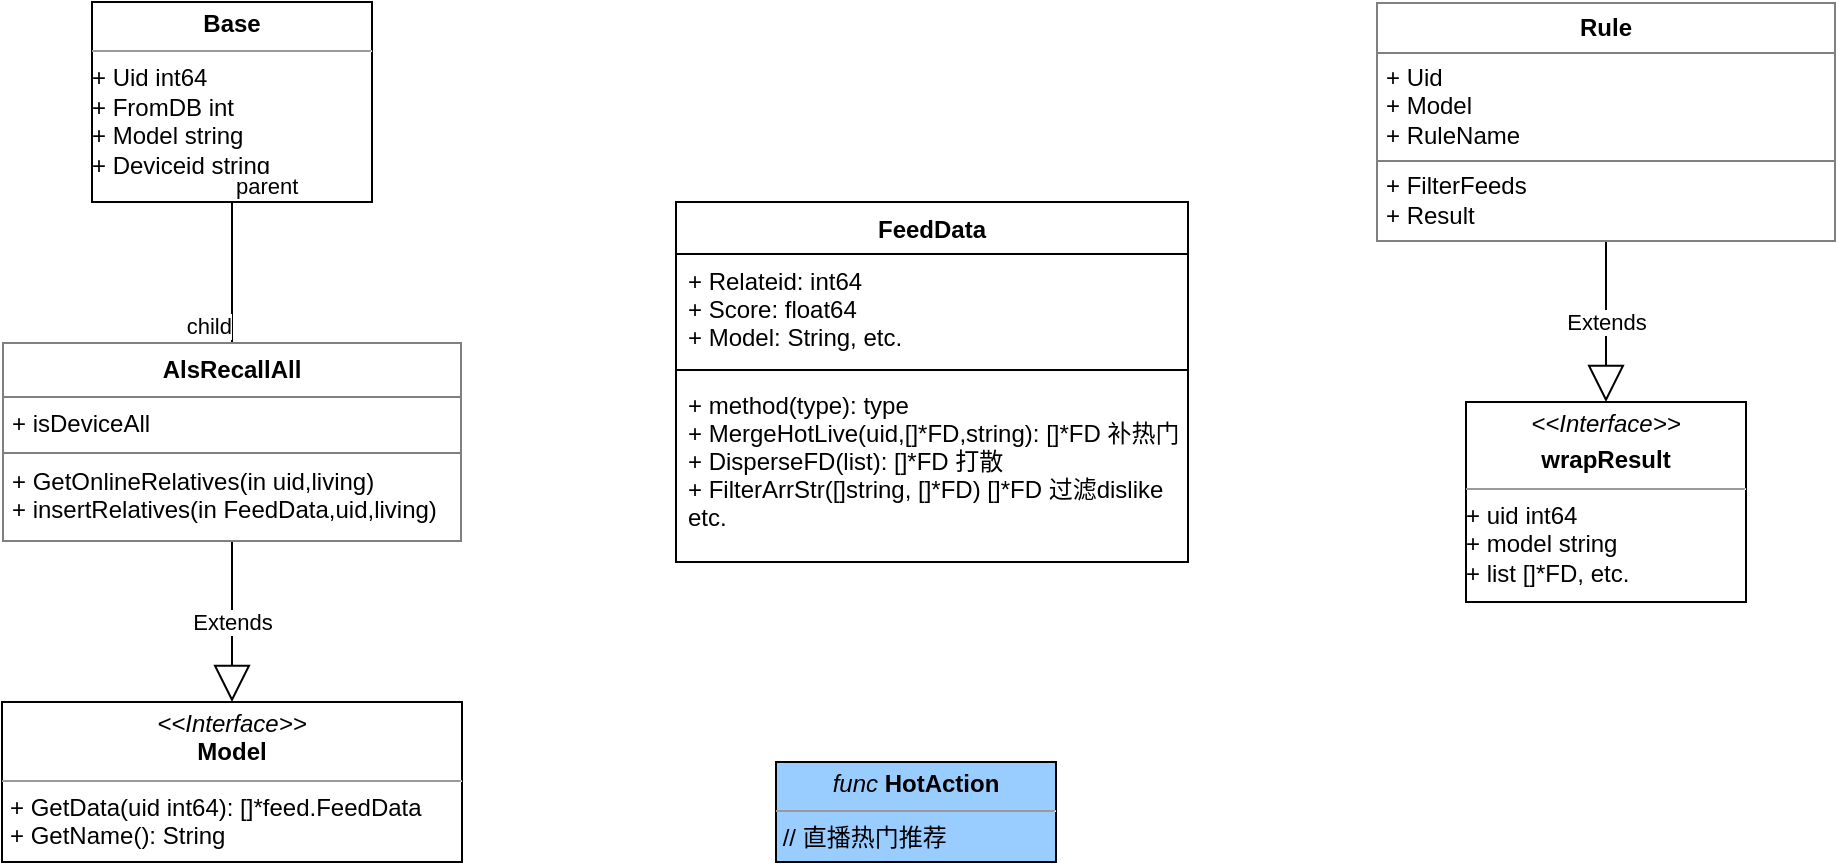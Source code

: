 <mxfile version="17.1.5" type="github">
  <diagram id="darZamEJXbMRb2Eap3pl" name="Page-1">
    <mxGraphModel dx="1422" dy="800" grid="1" gridSize="10" guides="1" tooltips="1" connect="1" arrows="1" fold="1" page="1" pageScale="1" pageWidth="827" pageHeight="1169" math="0" shadow="0">
      <root>
        <mxCell id="0" />
        <mxCell id="1" parent="0" />
        <mxCell id="x6dT7qXxnTMAF7nUAH5G-9" value="&lt;table border=&quot;1&quot; width=&quot;100%&quot; cellpadding=&quot;4&quot; style=&quot;width: 100% ; height: 100% ; border-collapse: collapse&quot;&gt;&lt;tbody&gt;&lt;tr&gt;&lt;th align=&quot;center&quot;&gt;&lt;b&gt;AlsRecallAll&lt;/b&gt;&lt;/th&gt;&lt;/tr&gt;&lt;tr&gt;&lt;td&gt;+ isDeviceAll&lt;/td&gt;&lt;/tr&gt;&lt;tr&gt;&lt;td&gt;+ GetOnlineRelatives(in uid,living)&lt;br&gt;+ insertRelatives(in FeedData,uid,living)&lt;br&gt;&lt;/td&gt;&lt;/tr&gt;&lt;/tbody&gt;&lt;/table&gt;" style="text;html=1;strokeColor=none;fillColor=none;overflow=fill;" vertex="1" parent="1">
          <mxGeometry x="53" y="270" width="230" height="100" as="geometry" />
        </mxCell>
        <mxCell id="x6dT7qXxnTMAF7nUAH5G-31" value="&lt;p style=&quot;margin: 0px ; margin-top: 4px ; text-align: center&quot;&gt;&lt;i&gt;&amp;lt;&amp;lt;Interface&amp;gt;&amp;gt;&lt;/i&gt;&lt;br&gt;&lt;b&gt;Model&lt;/b&gt;&lt;/p&gt;&lt;hr size=&quot;1&quot;&gt;&lt;p style=&quot;margin: 0px ; margin-left: 4px&quot;&gt;+ GetData(uid int64): []*feed.FeedData&lt;/p&gt;&lt;p style=&quot;margin: 0px ; margin-left: 4px&quot;&gt;+ GetName(): String&lt;br&gt;&lt;/p&gt;" style="verticalAlign=top;align=left;overflow=fill;fontSize=12;fontFamily=Helvetica;html=1;" vertex="1" parent="1">
          <mxGeometry x="53" y="450" width="230" height="80" as="geometry" />
        </mxCell>
        <mxCell id="x6dT7qXxnTMAF7nUAH5G-32" value="FeedData" style="swimlane;fontStyle=1;align=center;verticalAlign=top;childLayout=stackLayout;horizontal=1;startSize=26;horizontalStack=0;resizeParent=1;resizeParentMax=0;resizeLast=0;collapsible=1;marginBottom=0;" vertex="1" parent="1">
          <mxGeometry x="390" y="200" width="256" height="180" as="geometry" />
        </mxCell>
        <mxCell id="x6dT7qXxnTMAF7nUAH5G-33" value="+ Relateid: int64&#xa;+ Score: float64&#xa;+ Model: String, etc." style="text;strokeColor=none;fillColor=none;align=left;verticalAlign=top;spacingLeft=4;spacingRight=4;overflow=hidden;rotatable=0;points=[[0,0.5],[1,0.5]];portConstraint=eastwest;" vertex="1" parent="x6dT7qXxnTMAF7nUAH5G-32">
          <mxGeometry y="26" width="256" height="54" as="geometry" />
        </mxCell>
        <mxCell id="x6dT7qXxnTMAF7nUAH5G-34" value="" style="line;strokeWidth=1;fillColor=none;align=left;verticalAlign=middle;spacingTop=-1;spacingLeft=3;spacingRight=3;rotatable=0;labelPosition=right;points=[];portConstraint=eastwest;" vertex="1" parent="x6dT7qXxnTMAF7nUAH5G-32">
          <mxGeometry y="80" width="256" height="8" as="geometry" />
        </mxCell>
        <mxCell id="x6dT7qXxnTMAF7nUAH5G-35" value="+ method(type): type&#xa;+ MergeHotLive(uid,[]*FD,string): []*FD 补热门&#xa;+ DisperseFD(list): []*FD 打散&#xa;+ FilterArrStr([]string, []*FD) []*FD 过滤dislike&#xa;etc." style="text;strokeColor=none;fillColor=none;align=left;verticalAlign=top;spacingLeft=4;spacingRight=4;overflow=hidden;rotatable=0;points=[[0,0.5],[1,0.5]];portConstraint=eastwest;" vertex="1" parent="x6dT7qXxnTMAF7nUAH5G-32">
          <mxGeometry y="88" width="256" height="92" as="geometry" />
        </mxCell>
        <mxCell id="x6dT7qXxnTMAF7nUAH5G-108" value="Extends" style="endArrow=block;endSize=16;endFill=0;html=1;rounded=0;exitX=0.5;exitY=1;exitDx=0;exitDy=0;entryX=0.5;entryY=0;entryDx=0;entryDy=0;" edge="1" parent="1" source="x6dT7qXxnTMAF7nUAH5G-9" target="x6dT7qXxnTMAF7nUAH5G-31">
          <mxGeometry width="160" relative="1" as="geometry">
            <mxPoint x="-237" y="470" as="sourcePoint" />
            <mxPoint x="-77" y="470" as="targetPoint" />
          </mxGeometry>
        </mxCell>
        <mxCell id="x6dT7qXxnTMAF7nUAH5G-109" value="&lt;p style=&quot;margin: 0px ; margin-top: 4px ; text-align: center&quot;&gt;&lt;i&gt;&amp;lt;&amp;lt;Interface&amp;gt;&amp;gt;&lt;/i&gt;&lt;br&gt;&lt;/p&gt;&lt;p style=&quot;margin: 0px ; margin-top: 4px ; text-align: center&quot;&gt;&lt;b&gt;wrapResult&lt;/b&gt;&lt;/p&gt;&lt;hr size=&quot;1&quot;&gt;&lt;div style=&quot;height: 2px&quot;&gt;+ uid int64&lt;br&gt;+ model string&lt;br&gt;+ list []*FD, etc.&lt;/div&gt;" style="verticalAlign=top;align=left;overflow=fill;fontSize=12;fontFamily=Helvetica;html=1;" vertex="1" parent="1">
          <mxGeometry x="785" y="300" width="140" height="100" as="geometry" />
        </mxCell>
        <mxCell id="x6dT7qXxnTMAF7nUAH5G-111" value="&lt;table border=&quot;1&quot; width=&quot;100%&quot; cellpadding=&quot;4&quot; style=&quot;width: 100% ; height: 100% ; border-collapse: collapse&quot;&gt;&lt;tbody&gt;&lt;tr&gt;&lt;th align=&quot;center&quot;&gt;&lt;b&gt;Rule&lt;/b&gt;&lt;/th&gt;&lt;/tr&gt;&lt;tr&gt;&lt;td&gt;+ Uid&lt;br&gt;+ Model&lt;br&gt;+ RuleName&lt;/td&gt;&lt;/tr&gt;&lt;tr&gt;&lt;td&gt;+ FilterFeeds&lt;br&gt;+ Result&lt;br&gt;&lt;/td&gt;&lt;/tr&gt;&lt;/tbody&gt;&lt;/table&gt;" style="text;html=1;strokeColor=none;fillColor=none;overflow=fill;" vertex="1" parent="1">
          <mxGeometry x="740" y="100" width="230" height="120" as="geometry" />
        </mxCell>
        <mxCell id="x6dT7qXxnTMAF7nUAH5G-112" value="Extends" style="endArrow=block;endSize=16;endFill=0;html=1;rounded=0;exitX=0.5;exitY=1;exitDx=0;exitDy=0;" edge="1" parent="1" source="x6dT7qXxnTMAF7nUAH5G-111" target="x6dT7qXxnTMAF7nUAH5G-109">
          <mxGeometry width="160" relative="1" as="geometry">
            <mxPoint x="490" y="370" as="sourcePoint" />
            <mxPoint x="650" y="370" as="targetPoint" />
          </mxGeometry>
        </mxCell>
        <mxCell id="x6dT7qXxnTMAF7nUAH5G-128" value="&lt;p style=&quot;margin: 0px ; margin-top: 4px ; text-align: center&quot;&gt;&lt;b&gt;Base&lt;/b&gt;&lt;/p&gt;&lt;hr size=&quot;1&quot;&gt;&lt;div style=&quot;height: 2px&quot;&gt;+ Uid int64&lt;br&gt;+ FromDB int&lt;br&gt;+ Model string&lt;br&gt;+ Deviceid string&lt;br&gt;&lt;/div&gt;" style="verticalAlign=top;align=left;overflow=fill;fontSize=12;fontFamily=Helvetica;html=1;" vertex="1" parent="1">
          <mxGeometry x="98" y="100" width="140" height="100" as="geometry" />
        </mxCell>
        <mxCell id="x6dT7qXxnTMAF7nUAH5G-129" value="" style="endArrow=none;html=1;edgeStyle=orthogonalEdgeStyle;rounded=0;exitX=0.5;exitY=1;exitDx=0;exitDy=0;entryX=0.5;entryY=0;entryDx=0;entryDy=0;" edge="1" parent="1" source="x6dT7qXxnTMAF7nUAH5G-128" target="x6dT7qXxnTMAF7nUAH5G-9">
          <mxGeometry relative="1" as="geometry">
            <mxPoint x="280" y="310" as="sourcePoint" />
            <mxPoint x="440" y="310" as="targetPoint" />
          </mxGeometry>
        </mxCell>
        <mxCell id="x6dT7qXxnTMAF7nUAH5G-130" value="parent" style="edgeLabel;resizable=0;html=1;align=left;verticalAlign=bottom;" connectable="0" vertex="1" parent="x6dT7qXxnTMAF7nUAH5G-129">
          <mxGeometry x="-1" relative="1" as="geometry" />
        </mxCell>
        <mxCell id="x6dT7qXxnTMAF7nUAH5G-131" value="child" style="edgeLabel;resizable=0;html=1;align=right;verticalAlign=bottom;" connectable="0" vertex="1" parent="x6dT7qXxnTMAF7nUAH5G-129">
          <mxGeometry x="1" relative="1" as="geometry" />
        </mxCell>
        <mxCell id="x6dT7qXxnTMAF7nUAH5G-132" value="&lt;p style=&quot;margin: 0px ; margin-top: 4px ; text-align: center&quot;&gt;&lt;i&gt;func&lt;/i&gt;&lt;b&gt; HotAction&lt;/b&gt;&lt;/p&gt;&lt;hr size=&quot;1&quot;&gt;&lt;div style=&quot;height: 2px&quot;&gt;&amp;nbsp;// 直播热门推荐&lt;/div&gt;" style="verticalAlign=top;align=left;overflow=fill;fontSize=12;fontFamily=Helvetica;html=1;fillColor=#99CCFF;" vertex="1" parent="1">
          <mxGeometry x="440" y="480" width="140" height="50" as="geometry" />
        </mxCell>
      </root>
    </mxGraphModel>
  </diagram>
</mxfile>
